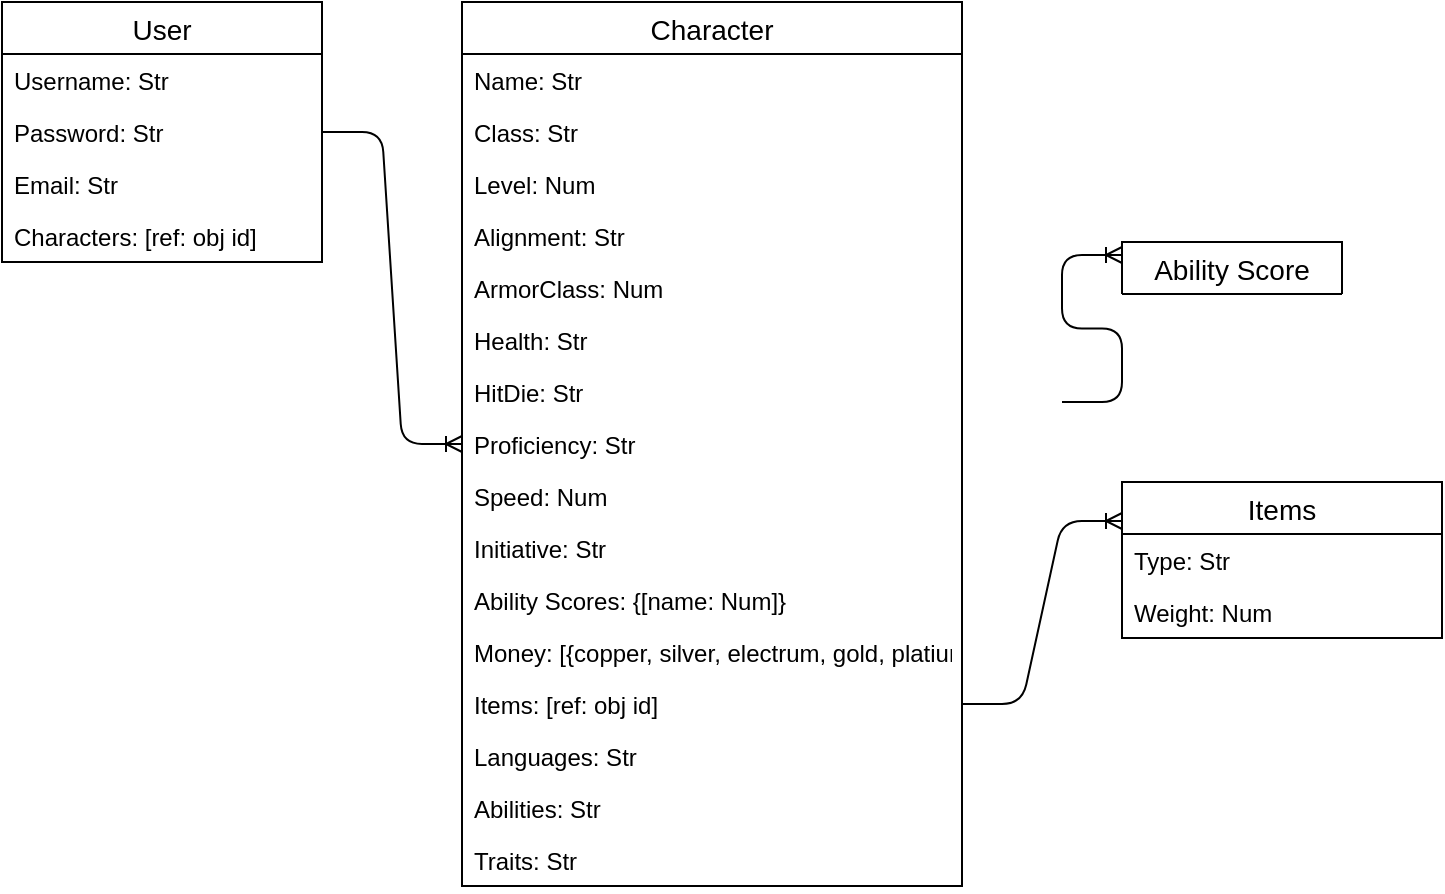<mxfile version="13.1.3">
    <diagram id="oRjx9AXtk_63vZgVztj5" name="Page-1">
        <mxGraphModel dx="1348" dy="432" grid="1" gridSize="10" guides="1" tooltips="1" connect="1" arrows="1" fold="1" page="1" pageScale="1" pageWidth="850" pageHeight="1100" math="0" shadow="0">
            <root>
                <mxCell id="0"/>
                <mxCell id="1" parent="0"/>
                <mxCell id="1s9QtT6Oh5tXI5E5atgQ-1" value="User" style="swimlane;fontStyle=0;childLayout=stackLayout;horizontal=1;startSize=26;horizontalStack=0;resizeParent=1;resizeParentMax=0;resizeLast=0;collapsible=1;marginBottom=0;align=center;fontSize=14;" parent="1" vertex="1">
                    <mxGeometry x="80" y="40" width="160" height="130" as="geometry"/>
                </mxCell>
                <mxCell id="1s9QtT6Oh5tXI5E5atgQ-2" value="Username: Str" style="text;strokeColor=none;fillColor=none;spacingLeft=4;spacingRight=4;overflow=hidden;rotatable=0;points=[[0,0.5],[1,0.5]];portConstraint=eastwest;fontSize=12;" parent="1s9QtT6Oh5tXI5E5atgQ-1" vertex="1">
                    <mxGeometry y="26" width="160" height="26" as="geometry"/>
                </mxCell>
                <mxCell id="1s9QtT6Oh5tXI5E5atgQ-3" value="Password: Str" style="text;strokeColor=none;fillColor=none;spacingLeft=4;spacingRight=4;overflow=hidden;rotatable=0;points=[[0,0.5],[1,0.5]];portConstraint=eastwest;fontSize=12;" parent="1s9QtT6Oh5tXI5E5atgQ-1" vertex="1">
                    <mxGeometry y="52" width="160" height="26" as="geometry"/>
                </mxCell>
                <mxCell id="1s9QtT6Oh5tXI5E5atgQ-4" value="Email: Str" style="text;strokeColor=none;fillColor=none;spacingLeft=4;spacingRight=4;overflow=hidden;rotatable=0;points=[[0,0.5],[1,0.5]];portConstraint=eastwest;fontSize=12;" parent="1s9QtT6Oh5tXI5E5atgQ-1" vertex="1">
                    <mxGeometry y="78" width="160" height="26" as="geometry"/>
                </mxCell>
                <mxCell id="1s9QtT6Oh5tXI5E5atgQ-5" value="Characters: [ref: obj id]" style="text;strokeColor=none;fillColor=none;spacingLeft=4;spacingRight=4;overflow=hidden;rotatable=0;points=[[0,0.5],[1,0.5]];portConstraint=eastwest;fontSize=12;" parent="1s9QtT6Oh5tXI5E5atgQ-1" vertex="1">
                    <mxGeometry y="104" width="160" height="26" as="geometry"/>
                </mxCell>
                <mxCell id="1s9QtT6Oh5tXI5E5atgQ-31" value="" style="edgeStyle=entityRelationEdgeStyle;fontSize=12;html=1;endArrow=ERoneToMany;exitX=1;exitY=0.5;exitDx=0;exitDy=0;entryX=0;entryY=0.5;entryDx=0;entryDy=0;" parent="1" source="1s9QtT6Oh5tXI5E5atgQ-3" target="1s9QtT6Oh5tXI5E5atgQ-14" edge="1">
                    <mxGeometry width="100" height="100" relative="1" as="geometry">
                        <mxPoint x="350" y="400" as="sourcePoint"/>
                        <mxPoint x="369" y="57" as="targetPoint"/>
                    </mxGeometry>
                </mxCell>
                <mxCell id="1s9QtT6Oh5tXI5E5atgQ-6" value="Character" style="swimlane;fontStyle=0;childLayout=stackLayout;horizontal=1;startSize=26;horizontalStack=0;resizeParent=1;resizeParentMax=0;resizeLast=0;collapsible=1;marginBottom=0;align=center;fontSize=14;" parent="1" vertex="1">
                    <mxGeometry x="310" y="40" width="250" height="442" as="geometry"/>
                </mxCell>
                <mxCell id="1s9QtT6Oh5tXI5E5atgQ-7" value="Name: Str" style="text;strokeColor=none;fillColor=none;spacingLeft=4;spacingRight=4;overflow=hidden;rotatable=0;points=[[0,0.5],[1,0.5]];portConstraint=eastwest;fontSize=12;" parent="1s9QtT6Oh5tXI5E5atgQ-6" vertex="1">
                    <mxGeometry y="26" width="250" height="26" as="geometry"/>
                </mxCell>
                <mxCell id="1s9QtT6Oh5tXI5E5atgQ-8" value="Class: Str" style="text;strokeColor=none;fillColor=none;spacingLeft=4;spacingRight=4;overflow=hidden;rotatable=0;points=[[0,0.5],[1,0.5]];portConstraint=eastwest;fontSize=12;" parent="1s9QtT6Oh5tXI5E5atgQ-6" vertex="1">
                    <mxGeometry y="52" width="250" height="26" as="geometry"/>
                </mxCell>
                <mxCell id="1s9QtT6Oh5tXI5E5atgQ-9" value="Level: Num" style="text;strokeColor=none;fillColor=none;spacingLeft=4;spacingRight=4;overflow=hidden;rotatable=0;points=[[0,0.5],[1,0.5]];portConstraint=eastwest;fontSize=12;" parent="1s9QtT6Oh5tXI5E5atgQ-6" vertex="1">
                    <mxGeometry y="78" width="250" height="26" as="geometry"/>
                </mxCell>
                <mxCell id="1s9QtT6Oh5tXI5E5atgQ-10" value="Alignment: Str" style="text;strokeColor=none;fillColor=none;spacingLeft=4;spacingRight=4;overflow=hidden;rotatable=0;points=[[0,0.5],[1,0.5]];portConstraint=eastwest;fontSize=12;" parent="1s9QtT6Oh5tXI5E5atgQ-6" vertex="1">
                    <mxGeometry y="104" width="250" height="26" as="geometry"/>
                </mxCell>
                <mxCell id="1s9QtT6Oh5tXI5E5atgQ-11" value="ArmorClass: Num" style="text;strokeColor=none;fillColor=none;spacingLeft=4;spacingRight=4;overflow=hidden;rotatable=0;points=[[0,0.5],[1,0.5]];portConstraint=eastwest;fontSize=12;" parent="1s9QtT6Oh5tXI5E5atgQ-6" vertex="1">
                    <mxGeometry y="130" width="250" height="26" as="geometry"/>
                </mxCell>
                <mxCell id="1s9QtT6Oh5tXI5E5atgQ-12" value="Health: Str" style="text;strokeColor=none;fillColor=none;spacingLeft=4;spacingRight=4;overflow=hidden;rotatable=0;points=[[0,0.5],[1,0.5]];portConstraint=eastwest;fontSize=12;" parent="1s9QtT6Oh5tXI5E5atgQ-6" vertex="1">
                    <mxGeometry y="156" width="250" height="26" as="geometry"/>
                </mxCell>
                <mxCell id="1s9QtT6Oh5tXI5E5atgQ-42" value="HitDie: Str" style="text;strokeColor=none;fillColor=none;spacingLeft=4;spacingRight=4;overflow=hidden;rotatable=0;points=[[0,0.5],[1,0.5]];portConstraint=eastwest;fontSize=12;" parent="1s9QtT6Oh5tXI5E5atgQ-6" vertex="1">
                    <mxGeometry y="182" width="250" height="26" as="geometry"/>
                </mxCell>
                <mxCell id="1s9QtT6Oh5tXI5E5atgQ-14" value="Proficiency: Str" style="text;strokeColor=none;fillColor=none;spacingLeft=4;spacingRight=4;overflow=hidden;rotatable=0;points=[[0,0.5],[1,0.5]];portConstraint=eastwest;fontSize=12;" parent="1s9QtT6Oh5tXI5E5atgQ-6" vertex="1">
                    <mxGeometry y="208" width="250" height="26" as="geometry"/>
                </mxCell>
                <mxCell id="1s9QtT6Oh5tXI5E5atgQ-15" value="Speed: Num" style="text;strokeColor=none;fillColor=none;spacingLeft=4;spacingRight=4;overflow=hidden;rotatable=0;points=[[0,0.5],[1,0.5]];portConstraint=eastwest;fontSize=12;" parent="1s9QtT6Oh5tXI5E5atgQ-6" vertex="1">
                    <mxGeometry y="234" width="250" height="26" as="geometry"/>
                </mxCell>
                <mxCell id="1s9QtT6Oh5tXI5E5atgQ-16" value="Initiative: Str" style="text;strokeColor=none;fillColor=none;spacingLeft=4;spacingRight=4;overflow=hidden;rotatable=0;points=[[0,0.5],[1,0.5]];portConstraint=eastwest;fontSize=12;" parent="1s9QtT6Oh5tXI5E5atgQ-6" vertex="1">
                    <mxGeometry y="260" width="250" height="26" as="geometry"/>
                </mxCell>
                <mxCell id="1s9QtT6Oh5tXI5E5atgQ-17" value="Ability Scores: {[name: Num]}" style="text;strokeColor=none;fillColor=none;spacingLeft=4;spacingRight=4;overflow=hidden;rotatable=0;points=[[0,0.5],[1,0.5]];portConstraint=eastwest;fontSize=12;" parent="1s9QtT6Oh5tXI5E5atgQ-6" vertex="1">
                    <mxGeometry y="286" width="250" height="26" as="geometry"/>
                </mxCell>
                <mxCell id="1s9QtT6Oh5tXI5E5atgQ-18" value="Money: [{copper, silver, electrum, gold, platiunum}]" style="text;strokeColor=none;fillColor=none;spacingLeft=4;spacingRight=4;overflow=hidden;rotatable=0;points=[[0,0.5],[1,0.5]];portConstraint=eastwest;fontSize=12;" parent="1s9QtT6Oh5tXI5E5atgQ-6" vertex="1">
                    <mxGeometry y="312" width="250" height="26" as="geometry"/>
                </mxCell>
                <mxCell id="1s9QtT6Oh5tXI5E5atgQ-21" value="Items: [ref: obj id]" style="text;strokeColor=none;fillColor=none;spacingLeft=4;spacingRight=4;overflow=hidden;rotatable=0;points=[[0,0.5],[1,0.5]];portConstraint=eastwest;fontSize=12;" parent="1s9QtT6Oh5tXI5E5atgQ-6" vertex="1">
                    <mxGeometry y="338" width="250" height="26" as="geometry"/>
                </mxCell>
                <mxCell id="1s9QtT6Oh5tXI5E5atgQ-20" value="Languages: Str" style="text;strokeColor=none;fillColor=none;spacingLeft=4;spacingRight=4;overflow=hidden;rotatable=0;points=[[0,0.5],[1,0.5]];portConstraint=eastwest;fontSize=12;" parent="1s9QtT6Oh5tXI5E5atgQ-6" vertex="1">
                    <mxGeometry y="364" width="250" height="26" as="geometry"/>
                </mxCell>
                <mxCell id="1s9QtT6Oh5tXI5E5atgQ-22" value="Abilities: Str" style="text;strokeColor=none;fillColor=none;spacingLeft=4;spacingRight=4;overflow=hidden;rotatable=0;points=[[0,0.5],[1,0.5]];portConstraint=eastwest;fontSize=12;" parent="1s9QtT6Oh5tXI5E5atgQ-6" vertex="1">
                    <mxGeometry y="390" width="250" height="26" as="geometry"/>
                </mxCell>
                <mxCell id="1s9QtT6Oh5tXI5E5atgQ-30" value="Traits: Str" style="text;strokeColor=none;fillColor=none;spacingLeft=4;spacingRight=4;overflow=hidden;rotatable=0;points=[[0,0.5],[1,0.5]];portConstraint=eastwest;fontSize=12;" parent="1s9QtT6Oh5tXI5E5atgQ-6" vertex="1">
                    <mxGeometry y="416" width="250" height="26" as="geometry"/>
                </mxCell>
                <mxCell id="1s9QtT6Oh5tXI5E5atgQ-40" value="" style="edgeStyle=entityRelationEdgeStyle;fontSize=12;html=1;endArrow=ERoneToMany;entryX=0;entryY=0.25;entryDx=0;entryDy=0;" parent="1" target="1s9QtT6Oh5tXI5E5atgQ-32" edge="1">
                    <mxGeometry width="100" height="100" relative="1" as="geometry">
                        <mxPoint x="610" y="240" as="sourcePoint"/>
                        <mxPoint x="620" y="210" as="targetPoint"/>
                    </mxGeometry>
                </mxCell>
                <mxCell id="1s9QtT6Oh5tXI5E5atgQ-41" value="" style="edgeStyle=entityRelationEdgeStyle;fontSize=12;html=1;endArrow=ERoneToMany;entryX=0;entryY=0.25;entryDx=0;entryDy=0;" parent="1" source="1s9QtT6Oh5tXI5E5atgQ-21" target="1s9QtT6Oh5tXI5E5atgQ-36" edge="1">
                    <mxGeometry width="100" height="100" relative="1" as="geometry">
                        <mxPoint x="620" y="390" as="sourcePoint"/>
                        <mxPoint x="720" y="290" as="targetPoint"/>
                    </mxGeometry>
                </mxCell>
                <mxCell id="1s9QtT6Oh5tXI5E5atgQ-32" value="Ability Score" style="swimlane;fontStyle=0;childLayout=stackLayout;horizontal=1;startSize=26;horizontalStack=0;resizeParent=1;resizeParentMax=0;resizeLast=0;collapsible=1;marginBottom=0;align=center;fontSize=14;" parent="1" vertex="1" collapsed="1">
                    <mxGeometry x="640" y="160" width="110" height="26" as="geometry">
                        <mxRectangle x="640" y="160" width="160" height="78" as="alternateBounds"/>
                    </mxGeometry>
                </mxCell>
                <mxCell id="1s9QtT6Oh5tXI5E5atgQ-33" value="Name: Str" style="text;strokeColor=none;fillColor=none;spacingLeft=4;spacingRight=4;overflow=hidden;rotatable=0;points=[[0,0.5],[1,0.5]];portConstraint=eastwest;fontSize=12;" parent="1s9QtT6Oh5tXI5E5atgQ-32" vertex="1">
                    <mxGeometry y="26" width="110" height="26" as="geometry"/>
                </mxCell>
                <mxCell id="1s9QtT6Oh5tXI5E5atgQ-34" value="Value: Num" style="text;strokeColor=none;fillColor=none;spacingLeft=4;spacingRight=4;overflow=hidden;rotatable=0;points=[[0,0.5],[1,0.5]];portConstraint=eastwest;fontSize=12;" parent="1s9QtT6Oh5tXI5E5atgQ-32" vertex="1">
                    <mxGeometry y="52" width="110" height="26" as="geometry"/>
                </mxCell>
                <mxCell id="1s9QtT6Oh5tXI5E5atgQ-36" value="Items" style="swimlane;fontStyle=0;childLayout=stackLayout;horizontal=1;startSize=26;horizontalStack=0;resizeParent=1;resizeParentMax=0;resizeLast=0;collapsible=1;marginBottom=0;align=center;fontSize=14;" parent="1" vertex="1">
                    <mxGeometry x="640" y="280" width="160" height="78" as="geometry"/>
                </mxCell>
                <mxCell id="1s9QtT6Oh5tXI5E5atgQ-37" value="Type: Str" style="text;strokeColor=none;fillColor=none;spacingLeft=4;spacingRight=4;overflow=hidden;rotatable=0;points=[[0,0.5],[1,0.5]];portConstraint=eastwest;fontSize=12;" parent="1s9QtT6Oh5tXI5E5atgQ-36" vertex="1">
                    <mxGeometry y="26" width="160" height="26" as="geometry"/>
                </mxCell>
                <mxCell id="1s9QtT6Oh5tXI5E5atgQ-38" value="Weight: Num" style="text;strokeColor=none;fillColor=none;spacingLeft=4;spacingRight=4;overflow=hidden;rotatable=0;points=[[0,0.5],[1,0.5]];portConstraint=eastwest;fontSize=12;" parent="1s9QtT6Oh5tXI5E5atgQ-36" vertex="1">
                    <mxGeometry y="52" width="160" height="26" as="geometry"/>
                </mxCell>
            </root>
        </mxGraphModel>
    </diagram>
</mxfile>